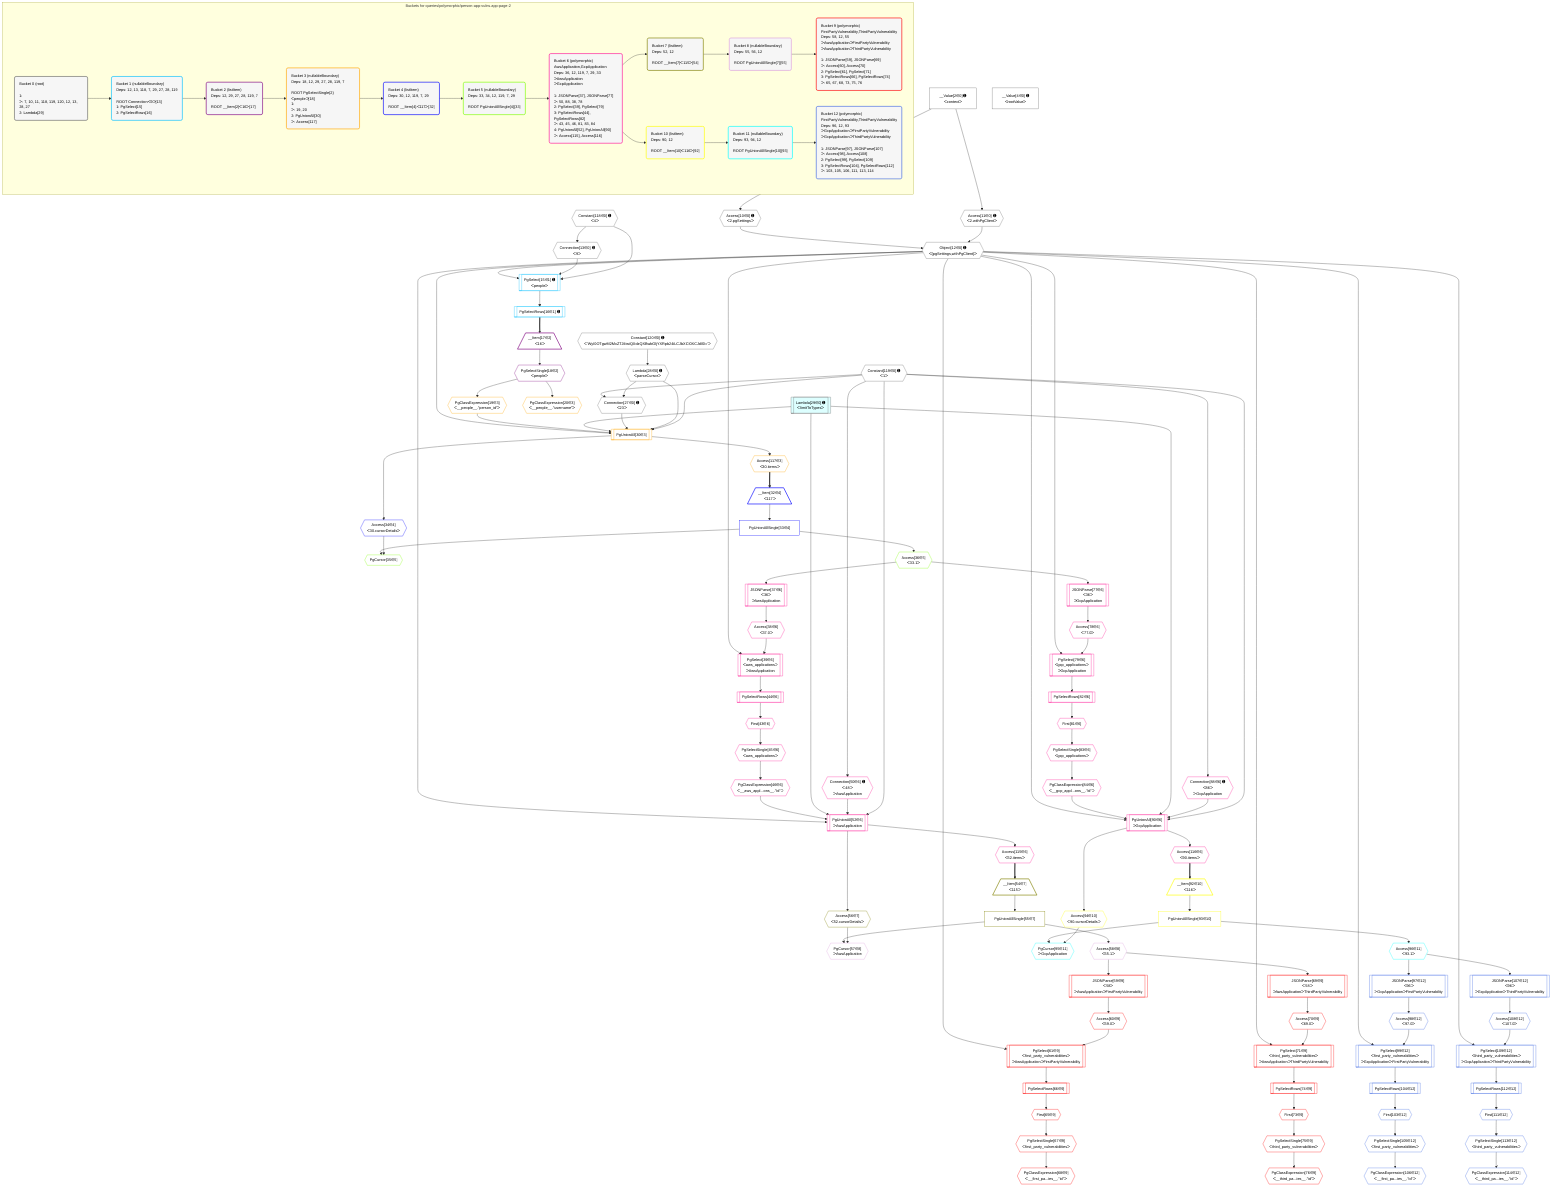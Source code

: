 %%{init: {'themeVariables': { 'fontSize': '12px'}}}%%
graph TD
    classDef path fill:#eee,stroke:#000,color:#000
    classDef plan fill:#fff,stroke-width:1px,color:#000
    classDef itemplan fill:#fff,stroke-width:2px,color:#000
    classDef unbatchedplan fill:#dff,stroke-width:1px,color:#000
    classDef sideeffectplan fill:#fcc,stroke-width:2px,color:#000
    classDef bucket fill:#f6f6f6,color:#000,stroke-width:2px,text-align:left


    %% plan dependencies
    Connection27{{"Connection[27∈0] ➊<br />ᐸ23ᐳ"}}:::plan
    Constant119{{"Constant[119∈0] ➊<br />ᐸ1ᐳ"}}:::plan
    Lambda28{{"Lambda[28∈0] ➊<br />ᐸparseCursorᐳ"}}:::plan
    Constant119 & Lambda28 --> Connection27
    Connection13{{"Connection[13∈0] ➊<br />ᐸ9ᐳ"}}:::plan
    Constant118{{"Constant[118∈0] ➊<br />ᐸ4ᐳ"}}:::plan
    Constant118 --> Connection13
    Object12{{"Object[12∈0] ➊<br />ᐸ{pgSettings,withPgClient}ᐳ"}}:::plan
    Access10{{"Access[10∈0] ➊<br />ᐸ2.pgSettingsᐳ"}}:::plan
    Access11{{"Access[11∈0] ➊<br />ᐸ2.withPgClientᐳ"}}:::plan
    Access10 & Access11 --> Object12
    __Value2["__Value[2∈0] ➊<br />ᐸcontextᐳ"]:::plan
    __Value2 --> Access10
    __Value2 --> Access11
    Constant120{{"Constant[120∈0] ➊<br />ᐸ'WyI0OTgwM2MxZTJiIiwiQXdzQXBwbGljYXRpb24iLCJbXCI0XCJdIl0='ᐳ"}}:::plan
    Constant120 --> Lambda28
    Lambda29[["Lambda[29∈0] ➊<br />ᐸlimitToTypesᐳ"]]:::unbatchedplan
    __Value4["__Value[4∈0] ➊<br />ᐸrootValueᐳ"]:::plan
    PgSelect15[["PgSelect[15∈1] ➊<br />ᐸpeopleᐳ"]]:::plan
    Object12 & Connection13 & Constant118 --> PgSelect15
    PgSelectRows16[["PgSelectRows[16∈1] ➊"]]:::plan
    PgSelect15 --> PgSelectRows16
    __Item17[/"__Item[17∈2]<br />ᐸ16ᐳ"\]:::itemplan
    PgSelectRows16 ==> __Item17
    PgSelectSingle18{{"PgSelectSingle[18∈2]<br />ᐸpeopleᐳ"}}:::plan
    __Item17 --> PgSelectSingle18
    PgUnionAll30[["PgUnionAll[30∈3]"]]:::plan
    PgClassExpression19{{"PgClassExpression[19∈3]<br />ᐸ__people__.”person_id”ᐳ"}}:::plan
    Object12 & PgClassExpression19 & Lambda29 & Connection27 & Lambda28 & Constant119 --> PgUnionAll30
    PgSelectSingle18 --> PgClassExpression19
    PgClassExpression20{{"PgClassExpression[20∈3]<br />ᐸ__people__.”username”ᐳ"}}:::plan
    PgSelectSingle18 --> PgClassExpression20
    Access117{{"Access[117∈3]<br />ᐸ30.itemsᐳ"}}:::plan
    PgUnionAll30 --> Access117
    __Item32[/"__Item[32∈4]<br />ᐸ117ᐳ"\]:::itemplan
    Access117 ==> __Item32
    PgUnionAllSingle33["PgUnionAllSingle[33∈4]"]:::plan
    __Item32 --> PgUnionAllSingle33
    Access34{{"Access[34∈4]<br />ᐸ30.cursorDetailsᐳ"}}:::plan
    PgUnionAll30 --> Access34
    PgCursor35{{"PgCursor[35∈5]"}}:::plan
    PgUnionAllSingle33 & Access34 --> PgCursor35
    Access36{{"Access[36∈5]<br />ᐸ33.1ᐳ"}}:::plan
    PgUnionAllSingle33 --> Access36
    PgUnionAll52[["PgUnionAll[52∈6]<br />ᐳAwsApplication"]]:::plan
    PgClassExpression46{{"PgClassExpression[46∈6]<br />ᐸ__aws_appl...ons__.”id”ᐳ"}}:::plan
    Connection50{{"Connection[50∈6] ➊<br />ᐸ48ᐳ<br />ᐳAwsApplication"}}:::plan
    Object12 & PgClassExpression46 & Lambda29 & Connection50 & Constant119 --> PgUnionAll52
    PgUnionAll90[["PgUnionAll[90∈6]<br />ᐳGcpApplication"]]:::plan
    PgClassExpression84{{"PgClassExpression[84∈6]<br />ᐸ__gcp_appl...ons__.”id”ᐳ"}}:::plan
    Connection88{{"Connection[88∈6] ➊<br />ᐸ86ᐳ<br />ᐳGcpApplication"}}:::plan
    Object12 & PgClassExpression84 & Lambda29 & Connection88 & Constant119 --> PgUnionAll90
    Constant119 --> Connection50
    Constant119 --> Connection88
    PgSelect39[["PgSelect[39∈6]<br />ᐸaws_applicationsᐳ<br />ᐳAwsApplication"]]:::plan
    Access38{{"Access[38∈6]<br />ᐸ37.0ᐳ"}}:::plan
    Object12 & Access38 --> PgSelect39
    PgSelect79[["PgSelect[79∈6]<br />ᐸgcp_applicationsᐳ<br />ᐳGcpApplication"]]:::plan
    Access78{{"Access[78∈6]<br />ᐸ77.0ᐳ"}}:::plan
    Object12 & Access78 --> PgSelect79
    JSONParse37[["JSONParse[37∈6]<br />ᐸ36ᐳ<br />ᐳAwsApplication"]]:::plan
    Access36 --> JSONParse37
    JSONParse37 --> Access38
    First43{{"First[43∈6]"}}:::plan
    PgSelectRows44[["PgSelectRows[44∈6]"]]:::plan
    PgSelectRows44 --> First43
    PgSelect39 --> PgSelectRows44
    PgSelectSingle45{{"PgSelectSingle[45∈6]<br />ᐸaws_applicationsᐳ"}}:::plan
    First43 --> PgSelectSingle45
    PgSelectSingle45 --> PgClassExpression46
    JSONParse77[["JSONParse[77∈6]<br />ᐸ36ᐳ<br />ᐳGcpApplication"]]:::plan
    Access36 --> JSONParse77
    JSONParse77 --> Access78
    First81{{"First[81∈6]"}}:::plan
    PgSelectRows82[["PgSelectRows[82∈6]"]]:::plan
    PgSelectRows82 --> First81
    PgSelect79 --> PgSelectRows82
    PgSelectSingle83{{"PgSelectSingle[83∈6]<br />ᐸgcp_applicationsᐳ"}}:::plan
    First81 --> PgSelectSingle83
    PgSelectSingle83 --> PgClassExpression84
    Access115{{"Access[115∈6]<br />ᐸ52.itemsᐳ"}}:::plan
    PgUnionAll52 --> Access115
    Access116{{"Access[116∈6]<br />ᐸ90.itemsᐳ"}}:::plan
    PgUnionAll90 --> Access116
    __Item54[/"__Item[54∈7]<br />ᐸ115ᐳ"\]:::itemplan
    Access115 ==> __Item54
    PgUnionAllSingle55["PgUnionAllSingle[55∈7]"]:::plan
    __Item54 --> PgUnionAllSingle55
    Access56{{"Access[56∈7]<br />ᐸ52.cursorDetailsᐳ"}}:::plan
    PgUnionAll52 --> Access56
    PgCursor57{{"PgCursor[57∈8]<br />ᐳAwsApplication"}}:::plan
    PgUnionAllSingle55 & Access56 --> PgCursor57
    Access58{{"Access[58∈8]<br />ᐸ55.1ᐳ"}}:::plan
    PgUnionAllSingle55 --> Access58
    PgSelect61[["PgSelect[61∈9]<br />ᐸfirst_party_vulnerabilitiesᐳ<br />ᐳAwsApplicationᐳFirstPartyVulnerability"]]:::plan
    Access60{{"Access[60∈9]<br />ᐸ59.0ᐳ"}}:::plan
    Object12 & Access60 --> PgSelect61
    PgSelect71[["PgSelect[71∈9]<br />ᐸthird_party_vulnerabilitiesᐳ<br />ᐳAwsApplicationᐳThirdPartyVulnerability"]]:::plan
    Access70{{"Access[70∈9]<br />ᐸ69.0ᐳ"}}:::plan
    Object12 & Access70 --> PgSelect71
    JSONParse59[["JSONParse[59∈9]<br />ᐸ58ᐳ<br />ᐳAwsApplicationᐳFirstPartyVulnerability"]]:::plan
    Access58 --> JSONParse59
    JSONParse59 --> Access60
    First65{{"First[65∈9]"}}:::plan
    PgSelectRows66[["PgSelectRows[66∈9]"]]:::plan
    PgSelectRows66 --> First65
    PgSelect61 --> PgSelectRows66
    PgSelectSingle67{{"PgSelectSingle[67∈9]<br />ᐸfirst_party_vulnerabilitiesᐳ"}}:::plan
    First65 --> PgSelectSingle67
    PgClassExpression68{{"PgClassExpression[68∈9]<br />ᐸ__first_pa...ies__.”id”ᐳ"}}:::plan
    PgSelectSingle67 --> PgClassExpression68
    JSONParse69[["JSONParse[69∈9]<br />ᐸ58ᐳ<br />ᐳAwsApplicationᐳThirdPartyVulnerability"]]:::plan
    Access58 --> JSONParse69
    JSONParse69 --> Access70
    First73{{"First[73∈9]"}}:::plan
    PgSelectRows74[["PgSelectRows[74∈9]"]]:::plan
    PgSelectRows74 --> First73
    PgSelect71 --> PgSelectRows74
    PgSelectSingle75{{"PgSelectSingle[75∈9]<br />ᐸthird_party_vulnerabilitiesᐳ"}}:::plan
    First73 --> PgSelectSingle75
    PgClassExpression76{{"PgClassExpression[76∈9]<br />ᐸ__third_pa...ies__.”id”ᐳ"}}:::plan
    PgSelectSingle75 --> PgClassExpression76
    __Item92[/"__Item[92∈10]<br />ᐸ116ᐳ"\]:::itemplan
    Access116 ==> __Item92
    PgUnionAllSingle93["PgUnionAllSingle[93∈10]"]:::plan
    __Item92 --> PgUnionAllSingle93
    Access94{{"Access[94∈10]<br />ᐸ90.cursorDetailsᐳ"}}:::plan
    PgUnionAll90 --> Access94
    PgCursor95{{"PgCursor[95∈11]<br />ᐳGcpApplication"}}:::plan
    PgUnionAllSingle93 & Access94 --> PgCursor95
    Access96{{"Access[96∈11]<br />ᐸ93.1ᐳ"}}:::plan
    PgUnionAllSingle93 --> Access96
    PgSelect99[["PgSelect[99∈12]<br />ᐸfirst_party_vulnerabilitiesᐳ<br />ᐳGcpApplicationᐳFirstPartyVulnerability"]]:::plan
    Access98{{"Access[98∈12]<br />ᐸ97.0ᐳ"}}:::plan
    Object12 & Access98 --> PgSelect99
    PgSelect109[["PgSelect[109∈12]<br />ᐸthird_party_vulnerabilitiesᐳ<br />ᐳGcpApplicationᐳThirdPartyVulnerability"]]:::plan
    Access108{{"Access[108∈12]<br />ᐸ107.0ᐳ"}}:::plan
    Object12 & Access108 --> PgSelect109
    JSONParse97[["JSONParse[97∈12]<br />ᐸ96ᐳ<br />ᐳGcpApplicationᐳFirstPartyVulnerability"]]:::plan
    Access96 --> JSONParse97
    JSONParse97 --> Access98
    First103{{"First[103∈12]"}}:::plan
    PgSelectRows104[["PgSelectRows[104∈12]"]]:::plan
    PgSelectRows104 --> First103
    PgSelect99 --> PgSelectRows104
    PgSelectSingle105{{"PgSelectSingle[105∈12]<br />ᐸfirst_party_vulnerabilitiesᐳ"}}:::plan
    First103 --> PgSelectSingle105
    PgClassExpression106{{"PgClassExpression[106∈12]<br />ᐸ__first_pa...ies__.”id”ᐳ"}}:::plan
    PgSelectSingle105 --> PgClassExpression106
    JSONParse107[["JSONParse[107∈12]<br />ᐸ96ᐳ<br />ᐳGcpApplicationᐳThirdPartyVulnerability"]]:::plan
    Access96 --> JSONParse107
    JSONParse107 --> Access108
    First111{{"First[111∈12]"}}:::plan
    PgSelectRows112[["PgSelectRows[112∈12]"]]:::plan
    PgSelectRows112 --> First111
    PgSelect109 --> PgSelectRows112
    PgSelectSingle113{{"PgSelectSingle[113∈12]<br />ᐸthird_party_vulnerabilitiesᐳ"}}:::plan
    First111 --> PgSelectSingle113
    PgClassExpression114{{"PgClassExpression[114∈12]<br />ᐸ__third_pa...ies__.”id”ᐳ"}}:::plan
    PgSelectSingle113 --> PgClassExpression114

    %% define steps

    subgraph "Buckets for queries/polymorphic/person-app-vulns.app-page-2"
    Bucket0("Bucket 0 (root)<br /><br />1: <br />ᐳ: 7, 10, 11, 118, 119, 120, 12, 13, 28, 27<br />2: Lambda[29]"):::bucket
    classDef bucket0 stroke:#696969
    class Bucket0,__Value2,__Value4,Access10,Access11,Object12,Connection13,Connection27,Lambda28,Lambda29,Constant118,Constant119,Constant120 bucket0
    Bucket1("Bucket 1 (nullableBoundary)<br />Deps: 12, 13, 118, 7, 29, 27, 28, 119<br /><br />ROOT Connectionᐸ9ᐳ[13]<br />1: PgSelect[15]<br />2: PgSelectRows[16]"):::bucket
    classDef bucket1 stroke:#00bfff
    class Bucket1,PgSelect15,PgSelectRows16 bucket1
    Bucket2("Bucket 2 (listItem)<br />Deps: 12, 29, 27, 28, 119, 7<br /><br />ROOT __Item{2}ᐸ16ᐳ[17]"):::bucket
    classDef bucket2 stroke:#7f007f
    class Bucket2,__Item17,PgSelectSingle18 bucket2
    Bucket3("Bucket 3 (nullableBoundary)<br />Deps: 18, 12, 29, 27, 28, 119, 7<br /><br />ROOT PgSelectSingle{2}ᐸpeopleᐳ[18]<br />1: <br />ᐳ: 19, 20<br />2: PgUnionAll[30]<br />ᐳ: Access[117]"):::bucket
    classDef bucket3 stroke:#ffa500
    class Bucket3,PgClassExpression19,PgClassExpression20,PgUnionAll30,Access117 bucket3
    Bucket4("Bucket 4 (listItem)<br />Deps: 30, 12, 119, 7, 29<br /><br />ROOT __Item{4}ᐸ117ᐳ[32]"):::bucket
    classDef bucket4 stroke:#0000ff
    class Bucket4,__Item32,PgUnionAllSingle33,Access34 bucket4
    Bucket5("Bucket 5 (nullableBoundary)<br />Deps: 33, 34, 12, 119, 7, 29<br /><br />ROOT PgUnionAllSingle{4}[33]"):::bucket
    classDef bucket5 stroke:#7fff00
    class Bucket5,PgCursor35,Access36 bucket5
    Bucket6("Bucket 6 (polymorphic)<br />AwsApplication,GcpApplication<br />Deps: 36, 12, 119, 7, 29, 33<br />ᐳAwsApplication<br />ᐳGcpApplication<br /><br />1: JSONParse[37], JSONParse[77]<br />ᐳ: 50, 88, 38, 78<br />2: PgSelect[39], PgSelect[79]<br />3: PgSelectRows[44], PgSelectRows[82]<br />ᐳ: 43, 45, 46, 81, 83, 84<br />4: PgUnionAll[52], PgUnionAll[90]<br />ᐳ: Access[115], Access[116]"):::bucket
    classDef bucket6 stroke:#ff1493
    class Bucket6,JSONParse37,Access38,PgSelect39,First43,PgSelectRows44,PgSelectSingle45,PgClassExpression46,Connection50,PgUnionAll52,JSONParse77,Access78,PgSelect79,First81,PgSelectRows82,PgSelectSingle83,PgClassExpression84,Connection88,PgUnionAll90,Access115,Access116 bucket6
    Bucket7("Bucket 7 (listItem)<br />Deps: 52, 12<br /><br />ROOT __Item{7}ᐸ115ᐳ[54]"):::bucket
    classDef bucket7 stroke:#808000
    class Bucket7,__Item54,PgUnionAllSingle55,Access56 bucket7
    Bucket8("Bucket 8 (nullableBoundary)<br />Deps: 55, 56, 12<br /><br />ROOT PgUnionAllSingle{7}[55]"):::bucket
    classDef bucket8 stroke:#dda0dd
    class Bucket8,PgCursor57,Access58 bucket8
    Bucket9("Bucket 9 (polymorphic)<br />FirstPartyVulnerability,ThirdPartyVulnerability<br />Deps: 58, 12, 55<br />ᐳAwsApplicationᐳFirstPartyVulnerability<br />ᐳAwsApplicationᐳThirdPartyVulnerability<br /><br />1: JSONParse[59], JSONParse[69]<br />ᐳ: Access[60], Access[70]<br />2: PgSelect[61], PgSelect[71]<br />3: PgSelectRows[66], PgSelectRows[74]<br />ᐳ: 65, 67, 68, 73, 75, 76"):::bucket
    classDef bucket9 stroke:#ff0000
    class Bucket9,JSONParse59,Access60,PgSelect61,First65,PgSelectRows66,PgSelectSingle67,PgClassExpression68,JSONParse69,Access70,PgSelect71,First73,PgSelectRows74,PgSelectSingle75,PgClassExpression76 bucket9
    Bucket10("Bucket 10 (listItem)<br />Deps: 90, 12<br /><br />ROOT __Item{10}ᐸ116ᐳ[92]"):::bucket
    classDef bucket10 stroke:#ffff00
    class Bucket10,__Item92,PgUnionAllSingle93,Access94 bucket10
    Bucket11("Bucket 11 (nullableBoundary)<br />Deps: 93, 94, 12<br /><br />ROOT PgUnionAllSingle{10}[93]"):::bucket
    classDef bucket11 stroke:#00ffff
    class Bucket11,PgCursor95,Access96 bucket11
    Bucket12("Bucket 12 (polymorphic)<br />FirstPartyVulnerability,ThirdPartyVulnerability<br />Deps: 96, 12, 93<br />ᐳGcpApplicationᐳFirstPartyVulnerability<br />ᐳGcpApplicationᐳThirdPartyVulnerability<br /><br />1: JSONParse[97], JSONParse[107]<br />ᐳ: Access[98], Access[108]<br />2: PgSelect[99], PgSelect[109]<br />3: PgSelectRows[104], PgSelectRows[112]<br />ᐳ: 103, 105, 106, 111, 113, 114"):::bucket
    classDef bucket12 stroke:#4169e1
    class Bucket12,JSONParse97,Access98,PgSelect99,First103,PgSelectRows104,PgSelectSingle105,PgClassExpression106,JSONParse107,Access108,PgSelect109,First111,PgSelectRows112,PgSelectSingle113,PgClassExpression114 bucket12
    Bucket0 --> Bucket1
    Bucket1 --> Bucket2
    Bucket2 --> Bucket3
    Bucket3 --> Bucket4
    Bucket4 --> Bucket5
    Bucket5 --> Bucket6
    Bucket6 --> Bucket7 & Bucket10
    Bucket7 --> Bucket8
    Bucket8 --> Bucket9
    Bucket10 --> Bucket11
    Bucket11 --> Bucket12
    end